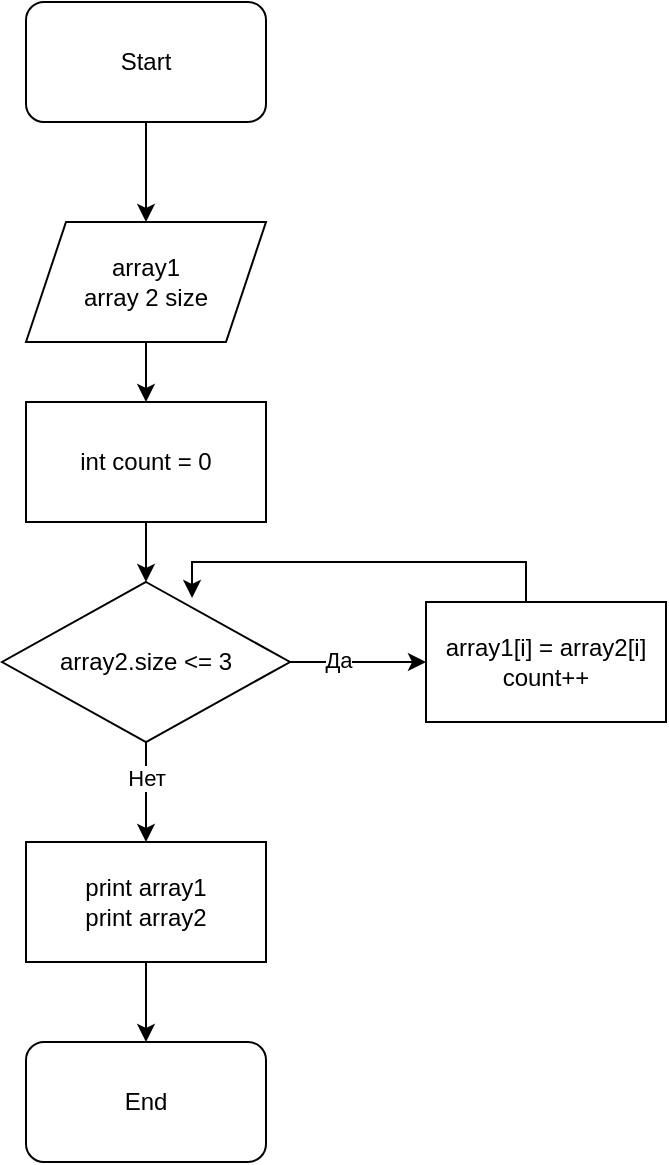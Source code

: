 <mxfile version="21.6.5" type="device">
  <diagram name="Страница 1" id="bjubo8_bkveZDzJDcIRV">
    <mxGraphModel dx="1674" dy="767" grid="1" gridSize="10" guides="1" tooltips="1" connect="1" arrows="1" fold="1" page="1" pageScale="1" pageWidth="827" pageHeight="1169" math="0" shadow="0">
      <root>
        <mxCell id="0" />
        <mxCell id="1" parent="0" />
        <mxCell id="aDAN5V2Nzj0N-i9_AaHN-16" value="" style="edgeStyle=orthogonalEdgeStyle;rounded=0;orthogonalLoop=1;jettySize=auto;html=1;" edge="1" parent="1" source="aDAN5V2Nzj0N-i9_AaHN-1" target="aDAN5V2Nzj0N-i9_AaHN-3">
          <mxGeometry relative="1" as="geometry" />
        </mxCell>
        <mxCell id="aDAN5V2Nzj0N-i9_AaHN-1" value="Start" style="rounded=1;whiteSpace=wrap;html=1;" vertex="1" parent="1">
          <mxGeometry x="310" y="140" width="120" height="60" as="geometry" />
        </mxCell>
        <mxCell id="aDAN5V2Nzj0N-i9_AaHN-2" value="End" style="rounded=1;whiteSpace=wrap;html=1;" vertex="1" parent="1">
          <mxGeometry x="310" y="660" width="120" height="60" as="geometry" />
        </mxCell>
        <mxCell id="aDAN5V2Nzj0N-i9_AaHN-15" value="" style="edgeStyle=orthogonalEdgeStyle;rounded=0;orthogonalLoop=1;jettySize=auto;html=1;" edge="1" parent="1" source="aDAN5V2Nzj0N-i9_AaHN-3" target="aDAN5V2Nzj0N-i9_AaHN-4">
          <mxGeometry relative="1" as="geometry" />
        </mxCell>
        <mxCell id="aDAN5V2Nzj0N-i9_AaHN-3" value="array1&lt;br&gt;array 2 size" style="shape=parallelogram;perimeter=parallelogramPerimeter;whiteSpace=wrap;html=1;fixedSize=1;" vertex="1" parent="1">
          <mxGeometry x="310" y="250" width="120" height="60" as="geometry" />
        </mxCell>
        <mxCell id="aDAN5V2Nzj0N-i9_AaHN-14" value="" style="edgeStyle=orthogonalEdgeStyle;rounded=0;orthogonalLoop=1;jettySize=auto;html=1;" edge="1" parent="1" source="aDAN5V2Nzj0N-i9_AaHN-4" target="aDAN5V2Nzj0N-i9_AaHN-5">
          <mxGeometry relative="1" as="geometry" />
        </mxCell>
        <mxCell id="aDAN5V2Nzj0N-i9_AaHN-4" value="int count = 0&lt;br&gt;" style="rounded=0;whiteSpace=wrap;html=1;" vertex="1" parent="1">
          <mxGeometry x="310" y="340" width="120" height="60" as="geometry" />
        </mxCell>
        <mxCell id="aDAN5V2Nzj0N-i9_AaHN-7" value="" style="edgeStyle=orthogonalEdgeStyle;rounded=0;orthogonalLoop=1;jettySize=auto;html=1;" edge="1" parent="1" source="aDAN5V2Nzj0N-i9_AaHN-5" target="aDAN5V2Nzj0N-i9_AaHN-6">
          <mxGeometry relative="1" as="geometry" />
        </mxCell>
        <mxCell id="aDAN5V2Nzj0N-i9_AaHN-8" value="Да" style="edgeLabel;html=1;align=center;verticalAlign=middle;resizable=0;points=[];" vertex="1" connectable="0" parent="aDAN5V2Nzj0N-i9_AaHN-7">
          <mxGeometry x="-0.294" y="1" relative="1" as="geometry">
            <mxPoint as="offset" />
          </mxGeometry>
        </mxCell>
        <mxCell id="aDAN5V2Nzj0N-i9_AaHN-10" style="edgeStyle=orthogonalEdgeStyle;rounded=0;orthogonalLoop=1;jettySize=auto;html=1;" edge="1" parent="1" source="aDAN5V2Nzj0N-i9_AaHN-5">
          <mxGeometry relative="1" as="geometry">
            <mxPoint x="370" y="560" as="targetPoint" />
          </mxGeometry>
        </mxCell>
        <mxCell id="aDAN5V2Nzj0N-i9_AaHN-11" value="Нет" style="edgeLabel;html=1;align=center;verticalAlign=middle;resizable=0;points=[];" vertex="1" connectable="0" parent="aDAN5V2Nzj0N-i9_AaHN-10">
          <mxGeometry x="-0.283" relative="1" as="geometry">
            <mxPoint as="offset" />
          </mxGeometry>
        </mxCell>
        <mxCell id="aDAN5V2Nzj0N-i9_AaHN-5" value="array2.size &amp;lt;= 3" style="rhombus;whiteSpace=wrap;html=1;" vertex="1" parent="1">
          <mxGeometry x="298" y="430" width="144" height="80" as="geometry" />
        </mxCell>
        <mxCell id="aDAN5V2Nzj0N-i9_AaHN-9" style="edgeStyle=orthogonalEdgeStyle;rounded=0;orthogonalLoop=1;jettySize=auto;html=1;entryX=0.66;entryY=0.1;entryDx=0;entryDy=0;entryPerimeter=0;" edge="1" parent="1" source="aDAN5V2Nzj0N-i9_AaHN-6" target="aDAN5V2Nzj0N-i9_AaHN-5">
          <mxGeometry relative="1" as="geometry">
            <Array as="points">
              <mxPoint x="560" y="420" />
              <mxPoint x="393" y="420" />
            </Array>
          </mxGeometry>
        </mxCell>
        <mxCell id="aDAN5V2Nzj0N-i9_AaHN-6" value="array1[i] = array2[i]&lt;br&gt;count++" style="rounded=0;whiteSpace=wrap;html=1;" vertex="1" parent="1">
          <mxGeometry x="510" y="440" width="120" height="60" as="geometry" />
        </mxCell>
        <mxCell id="aDAN5V2Nzj0N-i9_AaHN-13" value="" style="edgeStyle=orthogonalEdgeStyle;rounded=0;orthogonalLoop=1;jettySize=auto;html=1;" edge="1" parent="1" source="aDAN5V2Nzj0N-i9_AaHN-12" target="aDAN5V2Nzj0N-i9_AaHN-2">
          <mxGeometry relative="1" as="geometry" />
        </mxCell>
        <mxCell id="aDAN5V2Nzj0N-i9_AaHN-12" value="print array1&lt;br&gt;print array2" style="rounded=0;whiteSpace=wrap;html=1;" vertex="1" parent="1">
          <mxGeometry x="310" y="560" width="120" height="60" as="geometry" />
        </mxCell>
      </root>
    </mxGraphModel>
  </diagram>
</mxfile>

